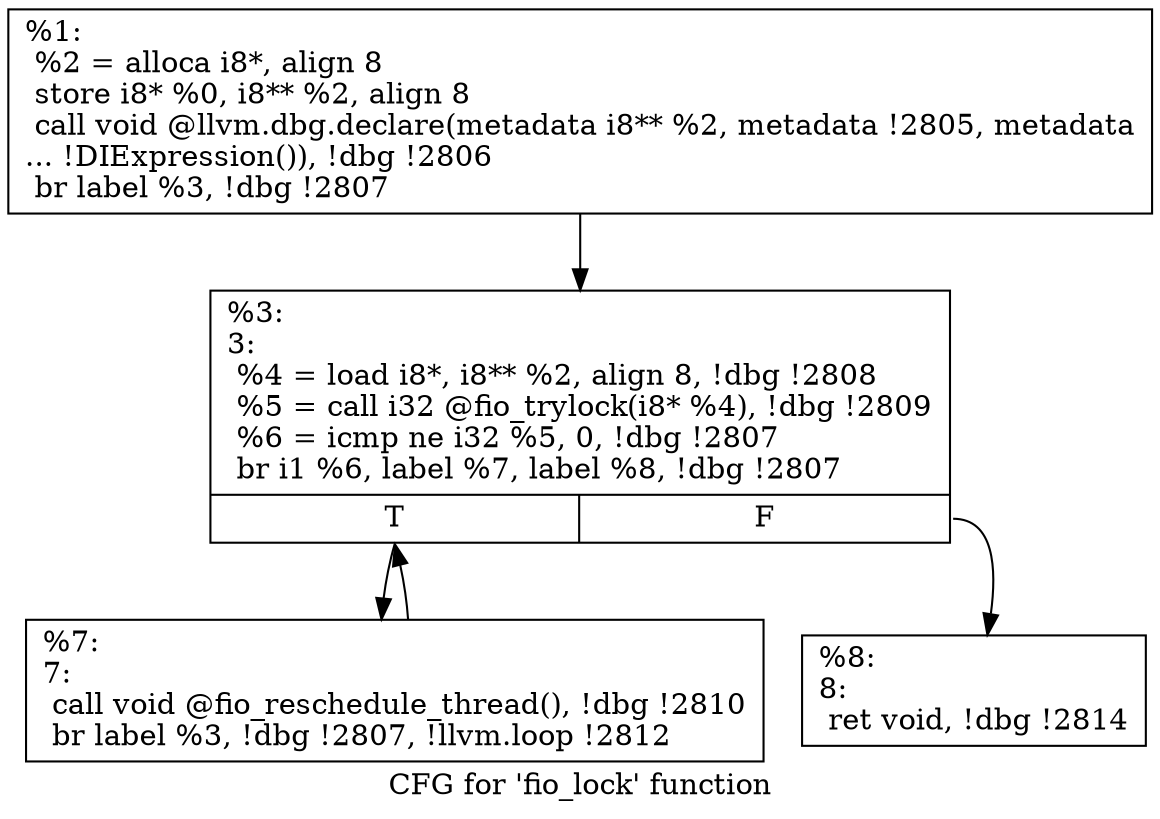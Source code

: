 digraph "CFG for 'fio_lock' function" {
	label="CFG for 'fio_lock' function";

	Node0x5568513e26e0 [shape=record,label="{%1:\l  %2 = alloca i8*, align 8\l  store i8* %0, i8** %2, align 8\l  call void @llvm.dbg.declare(metadata i8** %2, metadata !2805, metadata\l... !DIExpression()), !dbg !2806\l  br label %3, !dbg !2807\l}"];
	Node0x5568513e26e0 -> Node0x5568513e29e0;
	Node0x5568513e29e0 [shape=record,label="{%3:\l3:                                                \l  %4 = load i8*, i8** %2, align 8, !dbg !2808\l  %5 = call i32 @fio_trylock(i8* %4), !dbg !2809\l  %6 = icmp ne i32 %5, 0, !dbg !2807\l  br i1 %6, label %7, label %8, !dbg !2807\l|{<s0>T|<s1>F}}"];
	Node0x5568513e29e0:s0 -> Node0x5568513e4ae0;
	Node0x5568513e29e0:s1 -> Node0x5568513e4b30;
	Node0x5568513e4ae0 [shape=record,label="{%7:\l7:                                                \l  call void @fio_reschedule_thread(), !dbg !2810\l  br label %3, !dbg !2807, !llvm.loop !2812\l}"];
	Node0x5568513e4ae0 -> Node0x5568513e29e0;
	Node0x5568513e4b30 [shape=record,label="{%8:\l8:                                                \l  ret void, !dbg !2814\l}"];
}
